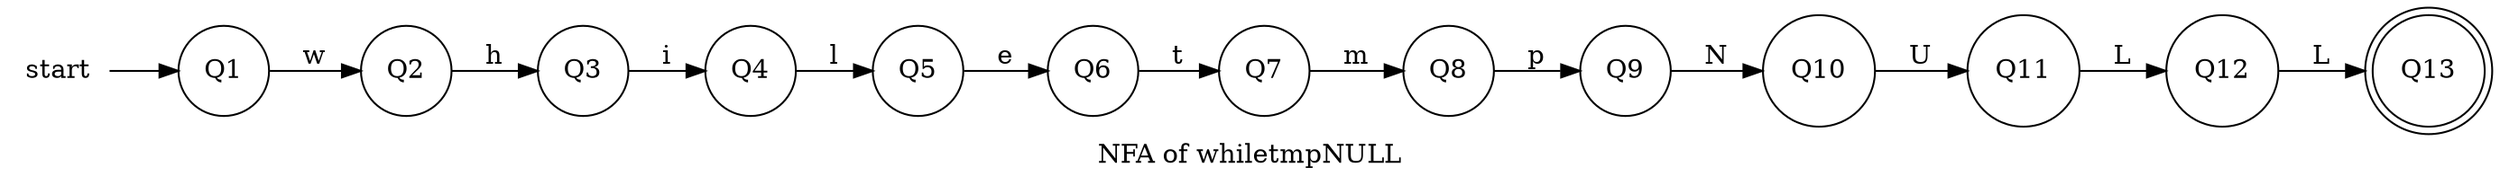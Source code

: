 digraph
  G { label="NFA of whiletmpNULL";
 
rankdir=LR
start[shape =none]
start ->node_1
node_1 [label="Q1", shape = circle]
node_1 -> node_2 [label ="w"]
node_2 [label="Q2", shape = circle]
node_2 -> node_3 [label ="h"]
node_3 [label="Q3", shape = circle]
node_3 -> node_4 [label ="i"]
node_4 [label="Q4", shape = circle]
node_4 -> node_5 [label ="l"]
node_5 [label="Q5", shape = circle]
node_5 -> node_6 [label ="e"]
node_6 [label="Q6", shape = circle]
node_6 -> node_7 [label ="t"]
node_7 [label="Q7", shape = circle]
node_7 -> node_8 [label ="m"]
node_8 [label="Q8", shape = circle]
node_8 -> node_9 [label ="p"]
node_9 [label="Q9", shape = circle]
node_9 -> node_10 [label ="N"]
node_10 [label="Q10", shape = circle]
node_10 -> node_11 [label ="U"]
node_11 [label="Q11", shape = circle]
node_11 -> node_12 [label ="L"]
node_12 [label="Q12", shape = circle]
node_12 -> node_13 [label ="L"]
node_13 [label="Q13", shape = doublecircle]
}
